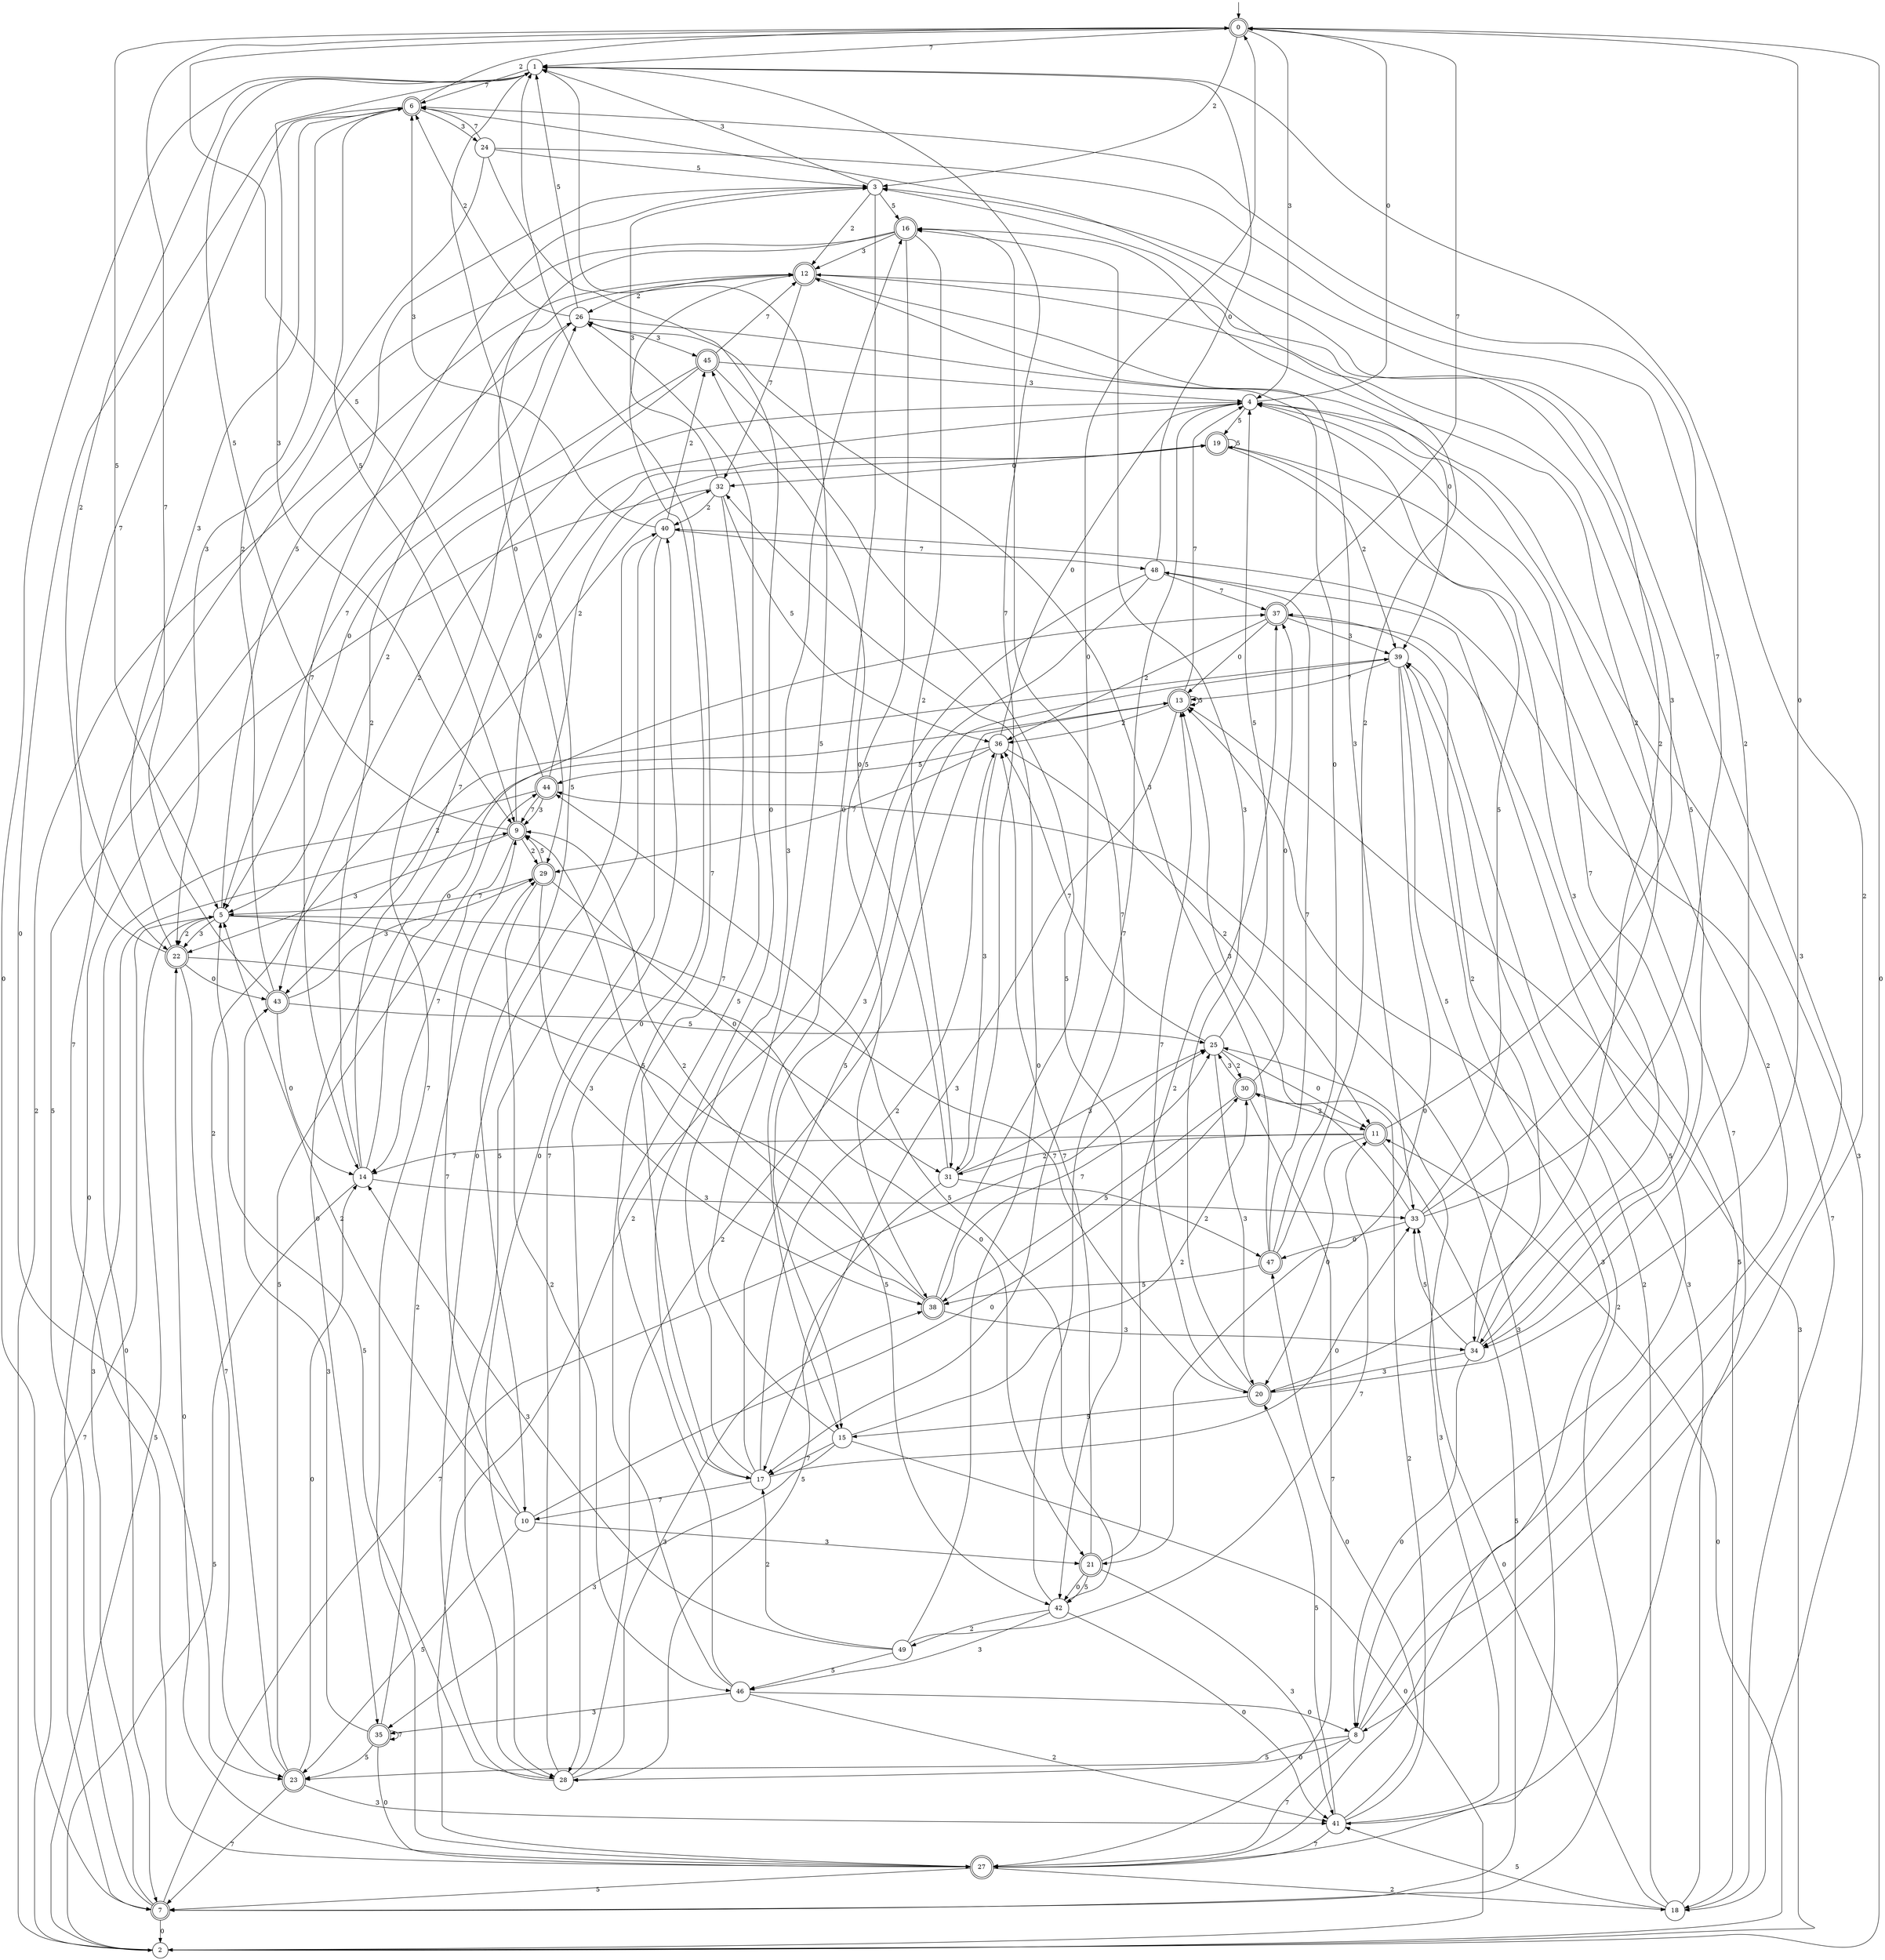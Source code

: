 digraph g {

	s0 [shape="doublecircle" label="0"];
	s1 [shape="circle" label="1"];
	s2 [shape="circle" label="2"];
	s3 [shape="circle" label="3"];
	s4 [shape="circle" label="4"];
	s5 [shape="circle" label="5"];
	s6 [shape="doublecircle" label="6"];
	s7 [shape="doublecircle" label="7"];
	s8 [shape="circle" label="8"];
	s9 [shape="doublecircle" label="9"];
	s10 [shape="circle" label="10"];
	s11 [shape="doublecircle" label="11"];
	s12 [shape="doublecircle" label="12"];
	s13 [shape="doublecircle" label="13"];
	s14 [shape="circle" label="14"];
	s15 [shape="circle" label="15"];
	s16 [shape="doublecircle" label="16"];
	s17 [shape="circle" label="17"];
	s18 [shape="circle" label="18"];
	s19 [shape="doublecircle" label="19"];
	s20 [shape="doublecircle" label="20"];
	s21 [shape="doublecircle" label="21"];
	s22 [shape="doublecircle" label="22"];
	s23 [shape="doublecircle" label="23"];
	s24 [shape="circle" label="24"];
	s25 [shape="circle" label="25"];
	s26 [shape="circle" label="26"];
	s27 [shape="doublecircle" label="27"];
	s28 [shape="circle" label="28"];
	s29 [shape="doublecircle" label="29"];
	s30 [shape="doublecircle" label="30"];
	s31 [shape="circle" label="31"];
	s32 [shape="circle" label="32"];
	s33 [shape="circle" label="33"];
	s34 [shape="circle" label="34"];
	s35 [shape="doublecircle" label="35"];
	s36 [shape="circle" label="36"];
	s37 [shape="doublecircle" label="37"];
	s38 [shape="doublecircle" label="38"];
	s39 [shape="circle" label="39"];
	s40 [shape="circle" label="40"];
	s41 [shape="circle" label="41"];
	s42 [shape="circle" label="42"];
	s43 [shape="doublecircle" label="43"];
	s44 [shape="doublecircle" label="44"];
	s45 [shape="doublecircle" label="45"];
	s46 [shape="circle" label="46"];
	s47 [shape="doublecircle" label="47"];
	s48 [shape="circle" label="48"];
	s49 [shape="circle" label="49"];
	s0 -> s1 [label="7"];
	s0 -> s2 [label="0"];
	s0 -> s3 [label="2"];
	s0 -> s4 [label="3"];
	s0 -> s5 [label="5"];
	s1 -> s6 [label="7"];
	s1 -> s7 [label="0"];
	s1 -> s8 [label="2"];
	s1 -> s9 [label="3"];
	s1 -> s10 [label="5"];
	s2 -> s5 [label="7"];
	s2 -> s11 [label="0"];
	s2 -> s12 [label="2"];
	s2 -> s13 [label="3"];
	s2 -> s5 [label="5"];
	s3 -> s14 [label="7"];
	s3 -> s15 [label="0"];
	s3 -> s12 [label="2"];
	s3 -> s1 [label="3"];
	s3 -> s16 [label="5"];
	s4 -> s17 [label="7"];
	s4 -> s0 [label="0"];
	s4 -> s5 [label="2"];
	s4 -> s18 [label="3"];
	s4 -> s19 [label="5"];
	s5 -> s20 [label="7"];
	s5 -> s21 [label="0"];
	s5 -> s22 [label="2"];
	s5 -> s22 [label="3"];
	s5 -> s3 [label="5"];
	s6 -> s22 [label="7"];
	s6 -> s23 [label="0"];
	s6 -> s0 [label="2"];
	s6 -> s24 [label="3"];
	s6 -> s9 [label="5"];
	s7 -> s25 [label="7"];
	s7 -> s2 [label="0"];
	s7 -> s13 [label="2"];
	s7 -> s9 [label="3"];
	s7 -> s26 [label="5"];
	s8 -> s27 [label="7"];
	s8 -> s28 [label="0"];
	s8 -> s4 [label="2"];
	s8 -> s3 [label="3"];
	s8 -> s23 [label="5"];
	s9 -> s14 [label="7"];
	s9 -> s19 [label="0"];
	s9 -> s29 [label="2"];
	s9 -> s22 [label="3"];
	s9 -> s1 [label="5"];
	s10 -> s9 [label="7"];
	s10 -> s30 [label="0"];
	s10 -> s5 [label="2"];
	s10 -> s21 [label="3"];
	s10 -> s23 [label="5"];
	s11 -> s14 [label="7"];
	s11 -> s20 [label="0"];
	s11 -> s31 [label="2"];
	s11 -> s12 [label="3"];
	s11 -> s7 [label="5"];
	s12 -> s32 [label="7"];
	s12 -> s28 [label="0"];
	s12 -> s26 [label="2"];
	s12 -> s33 [label="3"];
	s12 -> s34 [label="5"];
	s13 -> s4 [label="7"];
	s13 -> s35 [label="0"];
	s13 -> s36 [label="2"];
	s13 -> s17 [label="3"];
	s13 -> s13 [label="5"];
	s14 -> s4 [label="7"];
	s14 -> s37 [label="0"];
	s14 -> s12 [label="2"];
	s14 -> s33 [label="3"];
	s14 -> s2 [label="5"];
	s15 -> s17 [label="7"];
	s15 -> s2 [label="0"];
	s15 -> s30 [label="2"];
	s15 -> s35 [label="3"];
	s15 -> s1 [label="5"];
	s16 -> s27 [label="7"];
	s16 -> s29 [label="0"];
	s16 -> s31 [label="2"];
	s16 -> s12 [label="3"];
	s16 -> s38 [label="5"];
	s17 -> s10 [label="7"];
	s17 -> s33 [label="0"];
	s17 -> s36 [label="2"];
	s17 -> s16 [label="3"];
	s17 -> s39 [label="5"];
	s18 -> s40 [label="7"];
	s18 -> s33 [label="0"];
	s18 -> s39 [label="2"];
	s18 -> s39 [label="3"];
	s18 -> s41 [label="5"];
	s19 -> s41 [label="7"];
	s19 -> s32 [label="0"];
	s19 -> s39 [label="2"];
	s19 -> s34 [label="3"];
	s19 -> s19 [label="5"];
	s20 -> s13 [label="7"];
	s20 -> s0 [label="0"];
	s20 -> s6 [label="2"];
	s20 -> s16 [label="3"];
	s20 -> s15 [label="5"];
	s21 -> s36 [label="7"];
	s21 -> s42 [label="0"];
	s21 -> s37 [label="2"];
	s21 -> s41 [label="3"];
	s21 -> s42 [label="5"];
	s22 -> s23 [label="7"];
	s22 -> s43 [label="0"];
	s22 -> s1 [label="2"];
	s22 -> s6 [label="3"];
	s22 -> s42 [label="5"];
	s23 -> s7 [label="7"];
	s23 -> s14 [label="0"];
	s23 -> s32 [label="2"];
	s23 -> s41 [label="3"];
	s23 -> s44 [label="5"];
	s24 -> s6 [label="7"];
	s24 -> s17 [label="0"];
	s24 -> s34 [label="2"];
	s24 -> s22 [label="3"];
	s24 -> s3 [label="5"];
	s25 -> s36 [label="7"];
	s25 -> s11 [label="0"];
	s25 -> s30 [label="2"];
	s25 -> s20 [label="3"];
	s25 -> s4 [label="5"];
	s26 -> s5 [label="7"];
	s26 -> s39 [label="0"];
	s26 -> s6 [label="2"];
	s26 -> s45 [label="3"];
	s26 -> s1 [label="5"];
	s27 -> s26 [label="7"];
	s27 -> s22 [label="0"];
	s27 -> s18 [label="2"];
	s27 -> s44 [label="3"];
	s27 -> s7 [label="5"];
	s28 -> s40 [label="7"];
	s28 -> s40 [label="0"];
	s28 -> s13 [label="2"];
	s28 -> s38 [label="3"];
	s28 -> s5 [label="5"];
	s29 -> s5 [label="7"];
	s29 -> s31 [label="0"];
	s29 -> s46 [label="2"];
	s29 -> s38 [label="3"];
	s29 -> s9 [label="5"];
	s30 -> s27 [label="7"];
	s30 -> s37 [label="0"];
	s30 -> s11 [label="2"];
	s30 -> s25 [label="3"];
	s30 -> s38 [label="5"];
	s31 -> s1 [label="7"];
	s31 -> s45 [label="0"];
	s31 -> s47 [label="2"];
	s31 -> s25 [label="3"];
	s31 -> s28 [label="5"];
	s32 -> s17 [label="7"];
	s32 -> s7 [label="0"];
	s32 -> s40 [label="2"];
	s32 -> s3 [label="3"];
	s32 -> s36 [label="5"];
	s33 -> s6 [label="7"];
	s33 -> s47 [label="0"];
	s33 -> s16 [label="2"];
	s33 -> s13 [label="3"];
	s33 -> s4 [label="5"];
	s34 -> s4 [label="7"];
	s34 -> s8 [label="0"];
	s34 -> s37 [label="2"];
	s34 -> s20 [label="3"];
	s34 -> s33 [label="5"];
	s35 -> s35 [label="7"];
	s35 -> s27 [label="0"];
	s35 -> s29 [label="2"];
	s35 -> s43 [label="3"];
	s35 -> s23 [label="5"];
	s36 -> s29 [label="7"];
	s36 -> s4 [label="0"];
	s36 -> s11 [label="2"];
	s36 -> s31 [label="3"];
	s36 -> s44 [label="5"];
	s37 -> s0 [label="7"];
	s37 -> s13 [label="0"];
	s37 -> s36 [label="2"];
	s37 -> s39 [label="3"];
	s37 -> s18 [label="5"];
	s38 -> s25 [label="7"];
	s38 -> s0 [label="0"];
	s38 -> s9 [label="2"];
	s38 -> s34 [label="3"];
	s38 -> s9 [label="5"];
	s39 -> s13 [label="7"];
	s39 -> s21 [label="0"];
	s39 -> s43 [label="2"];
	s39 -> s27 [label="3"];
	s39 -> s34 [label="5"];
	s40 -> s48 [label="7"];
	s40 -> s28 [label="0"];
	s40 -> s45 [label="2"];
	s40 -> s6 [label="3"];
	s40 -> s28 [label="5"];
	s41 -> s27 [label="7"];
	s41 -> s47 [label="0"];
	s41 -> s30 [label="2"];
	s41 -> s25 [label="3"];
	s41 -> s20 [label="5"];
	s42 -> s16 [label="7"];
	s42 -> s41 [label="0"];
	s42 -> s49 [label="2"];
	s42 -> s46 [label="3"];
	s42 -> s44 [label="5"];
	s43 -> s0 [label="7"];
	s43 -> s14 [label="0"];
	s43 -> s6 [label="2"];
	s43 -> s29 [label="3"];
	s43 -> s25 [label="5"];
	s44 -> s9 [label="7"];
	s44 -> s7 [label="0"];
	s44 -> s19 [label="2"];
	s44 -> s9 [label="3"];
	s44 -> s0 [label="5"];
	s45 -> s12 [label="7"];
	s45 -> s5 [label="0"];
	s45 -> s43 [label="2"];
	s45 -> s4 [label="3"];
	s45 -> s42 [label="5"];
	s46 -> s1 [label="7"];
	s46 -> s8 [label="0"];
	s46 -> s41 [label="2"];
	s46 -> s35 [label="3"];
	s46 -> s26 [label="5"];
	s47 -> s48 [label="7"];
	s47 -> s12 [label="0"];
	s47 -> s3 [label="2"];
	s47 -> s26 [label="3"];
	s47 -> s38 [label="5"];
	s48 -> s37 [label="7"];
	s48 -> s1 [label="0"];
	s48 -> s27 [label="2"];
	s48 -> s15 [label="3"];
	s48 -> s8 [label="5"];
	s49 -> s11 [label="7"];
	s49 -> s32 [label="0"];
	s49 -> s17 [label="2"];
	s49 -> s14 [label="3"];
	s49 -> s46 [label="5"];

__start0 [label="" shape="none" width="0" height="0"];
__start0 -> s0;

}
